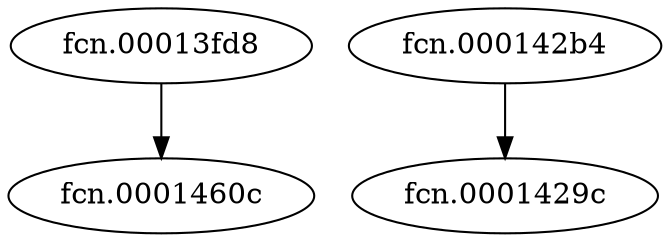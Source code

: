digraph code {
  "0x00013fd8" [label="fcn.00013fd8"];
  "0x00013fd8" -> "0x0001460c";
  "0x0001460c" [label="fcn.0001460c"];
  "0x000142b4" [label="fcn.000142b4"];
  "0x000142b4" -> "0x0001429c";
  "0x0001429c" [label="fcn.0001429c"];
}